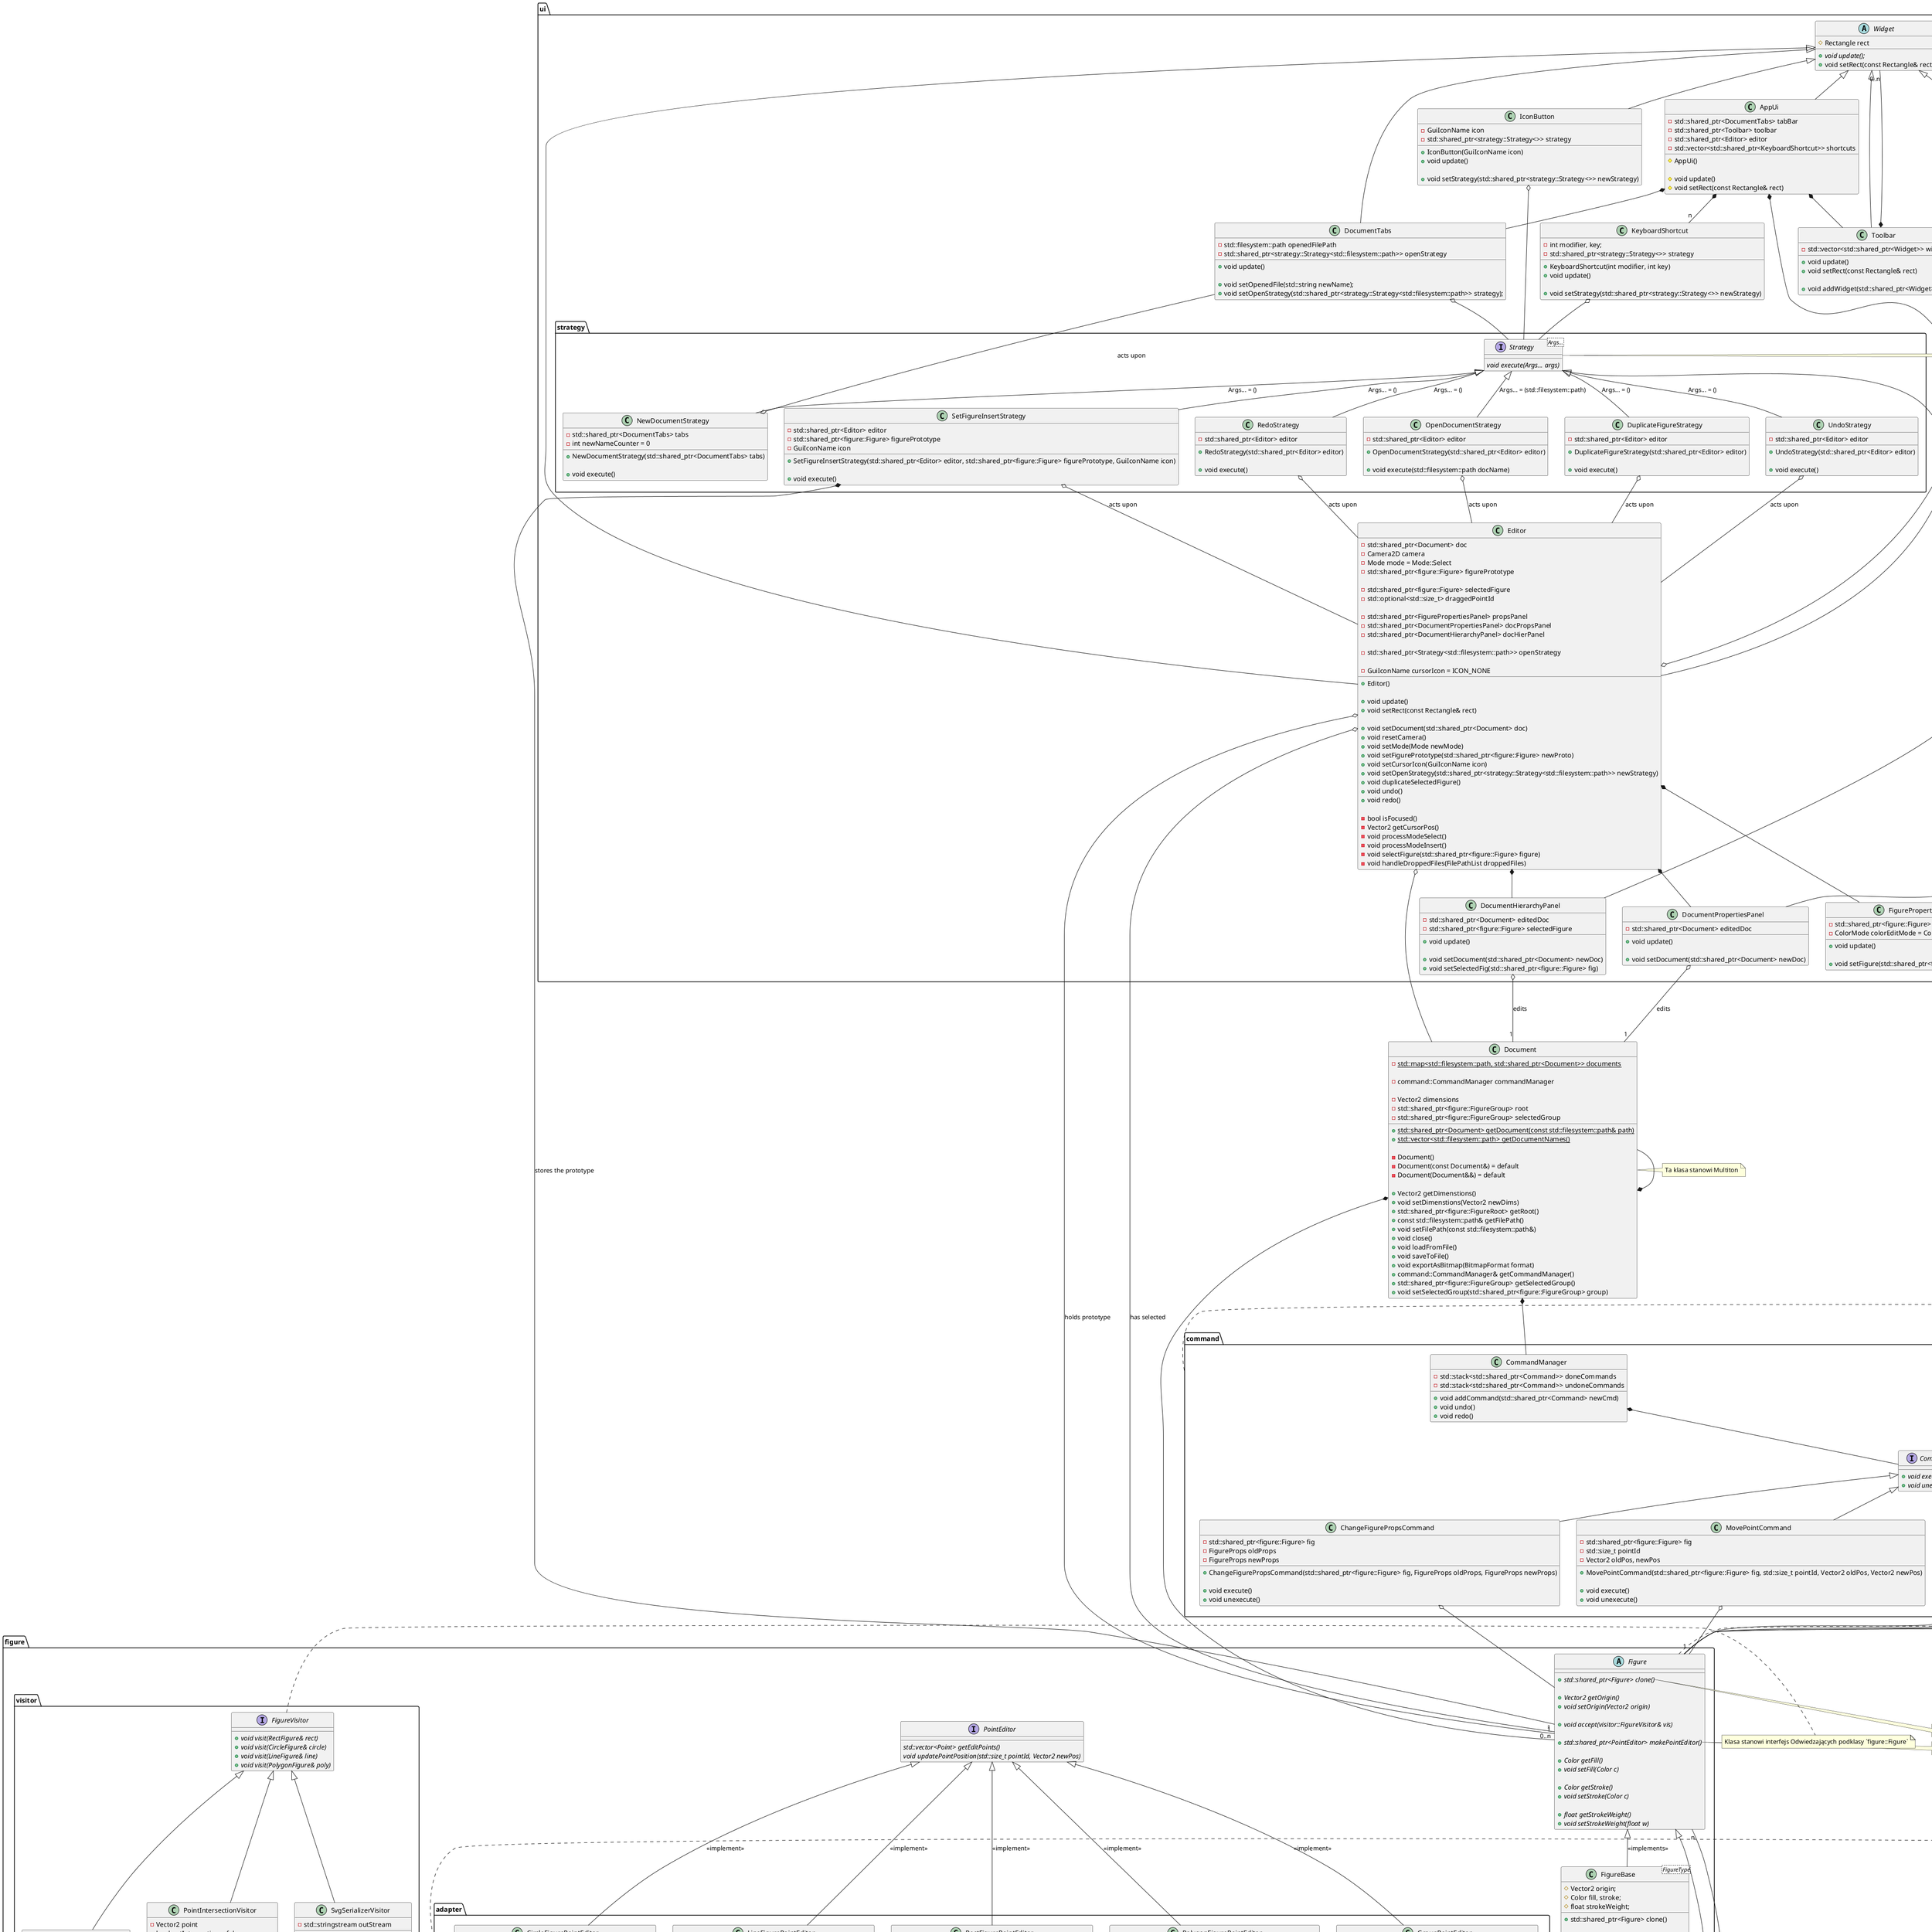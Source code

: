 @startuml

set separator ::

class Document {
  -{static} std::map<std::filesystem::path, std::shared_ptr<Document>> documents

  -command::CommandManager commandManager

  -Vector2 dimensions
  -std::shared_ptr<figure::FigureGroup> root
  -std::shared_ptr<figure::FigureGroup> selectedGroup

  +{static} std::shared_ptr<Document> getDocument(const std::filesystem::path& path)
  +{static} std::vector<std::filesystem::path> getDocumentNames()

  -Document()
  -Document(const Document&) = default
  -Document(Document&&) = default

  +Vector2 getDimenstions()
  +void setDimenstions(Vector2 newDims)
  +std::shared_ptr<figure::FigureRoot> getRoot()
  +const std::filesystem::path& getFilePath()
  +void setFilePath(const std::filesystem::path&)
  +void close()
  +void loadFromFile()
  +void saveToFile()
  +void exportAsBitmap(BitmapFormat format)
  +command::CommandManager& getCommandManager()
  +std::shared_ptr<figure::FigureGroup> getSelectedGroup()
  +void setSelectedGroup(std::shared_ptr<figure::FigureGroup> group)
}

Document -* Document
Document *--- "0..n" figure::Figure
Document *-- command::CommandManager

note right of Document
  Ta klasa stanowi Multiton
end note

class command::CommandManager {
  -std::stack<std::shared_ptr<Command>> doneCommands
  -std::stack<std::shared_ptr<Command>> undoneCommands

  +void addCommand(std::shared_ptr<Command> newCmd)
  +void undo()
  +void redo()
}

command::CommandManager *-- command::Command

interface command::Command {
  +{abstract} void execute()
  +{abstract} void unexecute()
}

class command::MovePointCommand {
  -std::shared_ptr<figure::Figure> fig
  -std::size_t pointId
  -Vector2 oldPos, newPos

  +MovePointCommand(std::shared_ptr<figure::Figure> fig, std::size_t pointId, Vector2 oldPos, Vector2 newPos)

  +void execute()
  +void unexecute()
}

command::Command <|-- command::MovePointCommand
command::MovePointCommand o-- figure::Figure

class command::AddFigureCommand {
  -std::shared_ptr<figure::FigureGroup> parent
  -std::shared_ptr<figure::Figure> fig

  +AddFigureCommand(std::shared_ptr<figure::FigureGroup> parent, std::shared_ptr<figure::Figure> fig)

  +void execute()
  +void unexecute()
}

command::Command <|-- command::AddFigureCommand
command::AddFigureCommand o-- figure::Figure
command::AddFigureCommand o-- figure::FigureGroup

class command::RemoveFigureCommand {
  -ParentAndIndex parent
  -std::shared_ptr<figure::Figure> fig

  +RemoveFigureCommand(std::shared_ptr<figure::FigureGroup> parent, std::shared_ptr<figure::Figure> fig)

  +void execute()
  +void unexecute()
}

command::Command <|-- command::RemoveFigureCommand
command::RemoveFigureCommand o-- figure::Figure
command::RemoveFigureCommand o-- figure::FigureGroup

class command::ChangeFigurePropsCommand {
  -std::shared_ptr<figure::Figure> fig
  -FigureProps oldProps
  -FigureProps newProps

  +ChangeFigurePropsCommand(std::shared_ptr<figure::Figure> fig, FigureProps oldProps, FigureProps newProps)

  +void execute()
  +void unexecute()
}

command::Command <|-- command::ChangeFigurePropsCommand
command::ChangeFigurePropsCommand o-- figure::Figure

class command::ChangeParentCommand {
  -ParentAndIndex oldParent, newParent
  -std::shared_ptr<figure::Figure> fig

  +ChangeParentCommand(std::shared_ptr<figure::Figure> fig, ParentAndIndex oldParent, ParentAndIndex newParent)

  +void execute()
  +void unexecute()
}

command::Command <|-- command::ChangeParentCommand
command::ChangeParentCommand o-- figure::Figure
command::ChangeParentCommand o-- figure::FigureGroup

note right of command
  Klasy zawarte w tej przestrzeni nazw implementują wzorzec Komenda
end note

abstract figure::Figure {
  +{abstract} std::shared_ptr<Figure> clone()

  +{abstract} Vector2 getOrigin()
  +{abstract} void setOrigin(Vector2 origin)

  +{abstract} void accept(visitor::FigureVisitor& vis)

  +{abstract} std::shared_ptr<PointEditor> makePointEditor()

  +{abstract} Color getFill()
  +{abstract} void setFill(Color c)

  +{abstract} Color getStroke()
  +{abstract} void setStroke(Color c)

  +{abstract} float getStrokeWeight()
  +{abstract} void setStrokeWeight(float w)
}

note right of Figure
  Ta klasa stanowi komponent w Kompozycie figur
end note

note right of Figure::clone
  Metoda `clone` pozwala tworzyć kopię obiektu, pozwalając na imlementację Prototypu
end note

note right of Figure::makePointEditor
  Metoda `makePointEditor` tworzy edytor odpowiedni dla danej figury implementując Factory Method
end note

class figure::FigureBase<FigureType> {
  #Vector2 origin;
  #Color fill, stroke;
  #float strokeWeight;

  +std::shared_ptr<Figure> clone()

  +Vector2 getOrigin()
  +void setOrigin(Vector2 newOrigin)

  +void accept(visitor::FigureVisitor& vis)

  +Color getFill()
  +void setFill(Color c)

  +Color getStroke()
  +void setStroke(Color c)

  +float getStrokeWeight()
  +void setStrokeWeight(float w)
}

figure::Figure <|-- figure::FigureBase : <<implements>>

class figure::FigureGroup {
  -std::vector<std::shared_ptr<Figure>> children;

  +void addChild(std::shared_ptr<Figure> figure)
  +void removeChild(std::shared_ptr<Figure> figure)
  +const std::vector<std::shared_ptr<Figure>>& getChildren()

  +std::shared_ptr<Figure> clone()

  +Vector2 getOrigin()
  +void setOrigin(Vector2 newOrigin)

  +void accept(visitor::FigureVisitor& vis)

  +std::shared_ptr<PointEditor> makePointEditor()

  +Color getFill()
  +void setFill(Color c)

  +Color getStroke()
  +void setStroke(Color c)

  +float getStrokeWeight()
  +void setStrokeWeight(float w)
}

figure::Figure <|-- figure::FigureGroup
figure::FigureGroup "1" *-- "n" figure::Figure

class figure::CircleFigure {
  -float radius

  +void setRadius(float newRadius)
  +float getRadius()

  +std::shared_ptr<PointEditor> makePointEditor()
}

figure::FigureBase <|-- figure::CircleFigure : FigureType = CircleFigure

class figure::RectFigure {
  -Vector2 dimensions

  +void setDimensions(Vector2 newDimensions)
  +Rectangle getRectangle()

  +std::shared_ptr<PointEditor> makePointEditor()
}

figure::FigureBase <|-- figure::RectFigure : FigureType = RectFigure

class figure::LineFigure {
  -Vector2 secondPoint

  +void setSecondPoint(Vector2 newPosition)
  +Vector2 getSecondPoint()

  +std::shared_ptr<PointEditor> makePointEditor()
}

figure::FigureBase <|-- figure::LineFigure : FigureType = LineFigure

class figure::PolygonFigure {
  -std::vector<Vector2> points;

  +void insertPoint(std::size_t idx, Vector2 newPosition)
  +void updatePoint(std::size_t idx, Vector2 newPosition)
  +const std::vector<Vector2>& getPoints()

  +std::shared_ptr<PointEditor> makePointEditor()
}

figure::FigureBase <|-- figure::PolygonFigure : FigureType = PolygonFigure

interface figure::PointEditor {
  {abstract} std::vector<Point> getEditPoints()
  {abstract} void updatePointPosition(std::size_t pointId, Vector2 newPos)
}

class figure::adapter::GroupPointEditor {
  -std::shared_ptr<FigureGroup> group;

  +GroupPointEditor(std::shared_ptr<FigureGroup> group)

  +std::vector<Point> getEditPoints()
  +void updatePointPosition(std::size_t pointId, Vector2 newPos)
}

figure::PointEditor <|-- figure::adapter::GroupPointEditor : <<implement>>
figure::adapter::GroupPointEditor o-- figure::FigureGroup

class figure::adapter::RectFigurePointEditor {
  -std::shared_ptr<RectFigure> rect

  +RectFigurePointEditor(std::shared_ptr<RectFigure> rect)

  +std::vector<Point> getEditPoints()
  +void updatePointPosition(std::size_t pointId, Vector2 newPos)
}

figure::PointEditor <|-- figure::adapter::RectFigurePointEditor : <<implement>>
figure::adapter::RectFigurePointEditor o-- figure::RectFigure

class figure::adapter::CircleFigurePointEditor {
  -std::shared_ptr<CircleFigure> circle

  +CircleFigurePointEditor(std::shared_ptr<CircleFigure> circle)

  +std::vector<Point> getEditPoints()
  +void updatePointPosition(std::size_t pointId, Vector2 newPos)
}

figure::PointEditor <|-- figure::adapter::CircleFigurePointEditor : <<implement>>
figure::adapter::CircleFigurePointEditor o-- figure::CircleFigure

class figure::adapter::LineFigurePointEditor {
  -std::shared_ptr<LineFigure> line

  +LineFigurePointEditor(std::shared_ptr<LineFigure> line)

  +std::vector<Point> getEditPoints()
  +void updatePointPosition(std::size_t pointId, Vector2 newPos)
}

figure::PointEditor <|-- figure::adapter::LineFigurePointEditor : <<implement>>
figure::adapter::LineFigurePointEditor o-- figure::LineFigure

class figure::adapter::PolygonFigurePointEditor {
  -std::shared_ptr<PolygonFigure> poly

  +PolygonFigurePointEditor(std::shared_ptr<PolygonFigure> poly)

  +std::vector<Point> getEditPoints()
  +void updatePointPosition(std::size_t pointId, Vector2 newPos)
}

figure::PointEditor <|-- figure::adapter::PolygonFigurePointEditor : <<implement>>
figure::adapter::PolygonFigurePointEditor o-- figure::PolygonFigure

note right of adapter
  Klasy znajduące się w przestrzeni `figure::adapter` stanowią Adaptery
  poszczególnych podklas `figure::Figure` do interfejsu `figure::PointEditor`
end note

interface figure::visitor::FigureVisitor {
  +{abstract} void visit(RectFigure& rect)
  +{abstract} void visit(CircleFigure& circle)
  +{abstract} void visit(LineFigure& line)
  +{abstract} void visit(PolygonFigure& poly)
}

note right of FigureVisitor
  Klasa stanowi interfejs Odwiedzających podklasy `figure::Figure`
end note

class figure::visitor::RendererVisitor {
  +void visit(RectFigure& rect)
  +void visit(CircleFigure& circle)
  +void visit(LineFigure& line)
  +void visit(PolygonFigure& poly)
}

figure::visitor::FigureVisitor <|-- figure::visitor::RendererVisitor

class figure::visitor::BitmapRendererVisitor {
  -int width, height
  -RenderTexture2D renderTexture

  +BitmapRendererVisitor(int width, int height)
  +Image getImage()

  +void visit(RectFigure& rect)
  +void visit(CircleFigure& circle)
  +void visit(LineFigure& line)
  +void visit(PolygonFigure& poly)

  -void visitImpl<F>(F& figure)
}

figure::visitor::RendererVisitor <|-- figure::visitor::BitmapRendererVisitor

class figure::visitor::PointIntersectionVisitor {
  -Vector2 point
  -bool gotIntersection = false

  +PointIntersectionVisitor(Vector2 point)

  +bool intersects()

  +void visit(RectFigure& rect)
  +void visit(CircleFigure& circle)
  +void visit(LineFigure& line)
  +void visit(PolygonFigure& poly)
}

figure::visitor::FigureVisitor <|-- figure::visitor::PointIntersectionVisitor

class figure::visitor::SvgSerializerVisitor {
  -std::stringstream outStream

  +SvgSerializerVisitor(Vector2 point)

  +void reset()
  +std::string finalize()

  +void visit(RectFigure& rect)
  +void visit(CircleFigure& circle)
  +void visit(LineFigure& line)
  +void visit(PolygonFigure& poly)
}

figure::visitor::FigureVisitor <|-- figure::visitor::SvgSerializerVisitor

abstract ui::Widget {
  #Rectangle rect

  +{abstract} void update();
  +void setRect(const Rectangle& rect)
}

note right of Widget
  Klasa opisuje komponent w hierarchi budującej interfejs użytkownika
  implementując wzorzec Kompozyt
end note

class ui::AppUi {
  -std::shared_ptr<DocumentTabs> tabBar
  -std::shared_ptr<Toolbar> toolbar
  -std::shared_ptr<Editor> editor
  -std::vector<std::shared_ptr<KeyboardShortcut>> shortcuts

  #AppUi()

  #void update()
  #void setRect(const Rectangle& rect)
}

ui::Widget <|-- ui::AppUi
ui::AppUi *-- ui::DocumentTabs
ui::AppUi *-- ui::Toolbar
ui::AppUi *-- ui::Editor
ui::AppUi *-- "n" ui::KeyboardShortcut

class ui::DocumentTabs {
  -std::filesystem::path openedFilePath
  -std::shared_ptr<strategy::Strategy<std::filesystem::path>> openStrategy

  +void update()

  +void setOpenedFile(std::string newName);
  +void setOpenStrategy(std::shared_ptr<strategy::Strategy<std::filesystem::path>> strategy);
}

ui::Widget <|-- ui::DocumentTabs
ui::DocumentTabs o-- ui::strategy::Strategy

class ui::Toolbar {
  -std::vector<std::shared_ptr<Widget>> widgets

  +void update()
  +void setRect(const Rectangle& rect)

  +void addWidget(std::shared_ptr<Widget> tool)
}

ui::Widget <|-- ui::Toolbar
ui::Toolbar *-- "0..n" ui::Widget

class ui::Editor {
  -std::shared_ptr<Document> doc
  -Camera2D camera
  -Mode mode = Mode::Select
  -std::shared_ptr<figure::Figure> figurePrototype

  -std::shared_ptr<figure::Figure> selectedFigure
  -std::optional<std::size_t> draggedPointId

  -std::shared_ptr<FigurePropertiesPanel> propsPanel
  -std::shared_ptr<DocumentPropertiesPanel> docPropsPanel
  -std::shared_ptr<DocumentHierarchyPanel> docHierPanel

  -std::shared_ptr<Strategy<std::filesystem::path>> openStrategy

  -GuiIconName cursorIcon = ICON_NONE

  +Editor()

  +void update()
  +void setRect(const Rectangle& rect)

  +void setDocument(std::shared_ptr<Document> doc)
  +void resetCamera()
  +void setMode(Mode newMode)
  +void setFigurePrototype(std::shared_ptr<figure::Figure> newProto)
  +void setCursorIcon(GuiIconName icon)
  +void setOpenStrategy(std::shared_ptr<strategy::Strategy<std::filesystem::path>> newStrategy)
  +void duplicateSelectedFigure()
  +void undo()
  +void redo()

  -bool isFocused()
  -Vector2 getCursorPos()
  -void processModeSelect()
  -void processModeInsert()
  -void selectFigure(std::shared_ptr<figure::Figure> figure)
  -void handleDroppedFiles(FilePathList droppedFiles)
}

ui::Widget <|-- ui::Editor
ui::Editor o--- Document
ui::Editor o--- "1" figure::Figure : holds prototype
ui::Editor o--- "1" figure::Figure : has selected
ui::Editor *-- ui::FigurePropertiesPanel
ui::Editor *-- ui::DocumentPropertiesPanel
ui::Editor *-- ui::DocumentHierarchyPanel
ui::Editor o--- ui::strategy::Strategy

class ui::FigurePropertiesPanel {
  -std::shared_ptr<figure::Figure> editedFig
  -ColorMode colorEditMode = ColorMode::Fill

  +void update()

  +void setFigure(std::shared_ptr<figure::Figure> newFig)
}

ui::Widget <|-- ui::FigurePropertiesPanel
ui::FigurePropertiesPanel o--- "1" figure::Figure : edits

class ui::DocumentPropertiesPanel {
  -std::shared_ptr<Document> editedDoc

  +void update()

  +void setDocument(std::shared_ptr<Document> newDoc)
}

ui::Widget <|-- ui::DocumentPropertiesPanel
ui::DocumentPropertiesPanel o--- "1" Document : edits

class ui::DocumentHierarchyPanel {
  -std::shared_ptr<Document> editedDoc
  -std::shared_ptr<figure::Figure> selectedFigure

  +void update()

  +void setDocument(std::shared_ptr<Document> newDoc)
  +void setSelectedFig(std::shared_ptr<figure::Figure> fig)
}

ui::Widget <|-- ui::DocumentHierarchyPanel
ui::DocumentHierarchyPanel o--- "1" Document : edits

class ui::IconButton {
  -GuiIconName icon
  -std::shared_ptr<strategy::Strategy<>> strategy

  +IconButton(GuiIconName icon)
  +void update()

  +void setStrategy(std::shared_ptr<strategy::Strategy<>> newStrategy)
}

ui::Widget <|-- ui::IconButton
ui::IconButton o-- ui::strategy::Strategy

class ui::KeyboardShortcut {
  -int modifier, key;
  -std::shared_ptr<strategy::Strategy<>> strategy

  +KeyboardShortcut(int modifier, int key)
  +void update()

  +void setStrategy(std::shared_ptr<strategy::Strategy<>> newStrategy)
}

ui::KeyboardShortcut o-- ui::strategy::Strategy

interface  ui::strategy::Strategy<Args...> {
  {abstract} void execute(Args... args)
}

note right of Strategy
  Klasa stanowi elastyczny interfejs klas implementujących
  wzorzec Strategia
end note

class ui::strategy::NewDocumentStrategy {
  -std::shared_ptr<DocumentTabs> tabs
  -int newNameCounter = 0

  +NewDocumentStrategy(std::shared_ptr<DocumentTabs> tabs)

  +void execute()
}

ui::strategy::Strategy <|-- ui::strategy::NewDocumentStrategy : Args... = ()
ui::strategy::NewDocumentStrategy o-- ui::DocumentTabs : acts upon

class ui::strategy::OpenDocumentStrategy {
  -std::shared_ptr<Editor> editor

  +OpenDocumentStrategy(std::shared_ptr<Editor> editor)

  +void execute(std::filesystem::path docName)
}

ui::strategy::Strategy <|-- ui::strategy::OpenDocumentStrategy : Args... = (std::filesystem::path)
ui::strategy::OpenDocumentStrategy o-- ui::Editor : acts upon

class ui::strategy::SetFigureInsertStrategy {
  -std::shared_ptr<Editor> editor
  -std::shared_ptr<figure::Figure> figurePrototype
  -GuiIconName icon

  +SetFigureInsertStrategy(std::shared_ptr<Editor> editor, std::shared_ptr<figure::Figure> figurePrototype, GuiIconName icon)

  +void execute()
}

ui::strategy::Strategy <|-- ui::strategy::SetFigureInsertStrategy : Args... = ()
ui::strategy::SetFigureInsertStrategy o-- ui::Editor : acts upon
ui::strategy::SetFigureInsertStrategy *--- figure::Figure : stores the prototype

class ui::strategy::DuplicateFigureStrategy {
  -std::shared_ptr<Editor> editor

  +DuplicateFigureStrategy(std::shared_ptr<Editor> editor)

  +void execute()
}

ui::strategy::Strategy <|-- ui::strategy::DuplicateFigureStrategy : Args... = ()
ui::strategy::DuplicateFigureStrategy o-- ui::Editor : acts upon

class ui::strategy::UndoStrategy {
  -std::shared_ptr<Editor> editor

  +UndoStrategy(std::shared_ptr<Editor> editor)

  +void execute()
}

ui::strategy::Strategy <|-- ui::strategy::UndoStrategy : Args... = ()
ui::strategy::UndoStrategy o-- ui::Editor : acts upon

class ui::strategy::RedoStrategy {
  -std::shared_ptr<Editor> editor

  +RedoStrategy(std::shared_ptr<Editor> editor)

  +void execute()
}

ui::strategy::Strategy <|-- ui::strategy::RedoStrategy : Args... = ()
ui::strategy::RedoStrategy o-- ui::Editor : acts upon

@enduml
